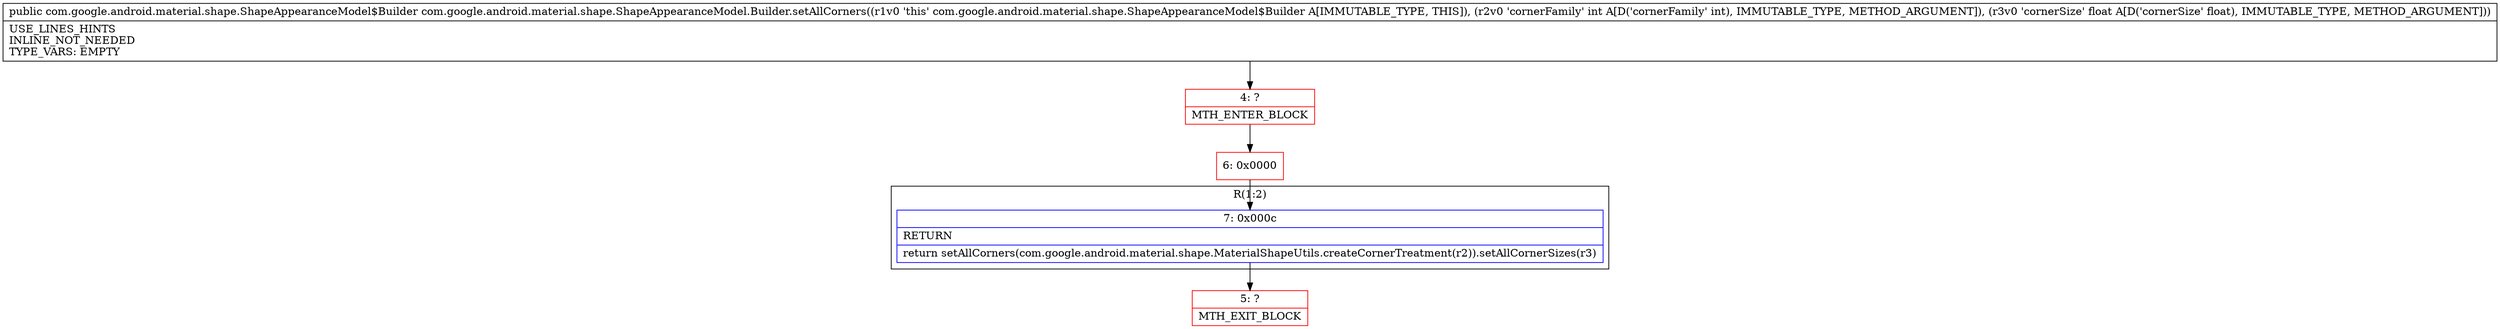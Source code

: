 digraph "CFG forcom.google.android.material.shape.ShapeAppearanceModel.Builder.setAllCorners(IF)Lcom\/google\/android\/material\/shape\/ShapeAppearanceModel$Builder;" {
subgraph cluster_Region_598670439 {
label = "R(1:2)";
node [shape=record,color=blue];
Node_7 [shape=record,label="{7\:\ 0x000c|RETURN\l|return setAllCorners(com.google.android.material.shape.MaterialShapeUtils.createCornerTreatment(r2)).setAllCornerSizes(r3)\l}"];
}
Node_4 [shape=record,color=red,label="{4\:\ ?|MTH_ENTER_BLOCK\l}"];
Node_6 [shape=record,color=red,label="{6\:\ 0x0000}"];
Node_5 [shape=record,color=red,label="{5\:\ ?|MTH_EXIT_BLOCK\l}"];
MethodNode[shape=record,label="{public com.google.android.material.shape.ShapeAppearanceModel$Builder com.google.android.material.shape.ShapeAppearanceModel.Builder.setAllCorners((r1v0 'this' com.google.android.material.shape.ShapeAppearanceModel$Builder A[IMMUTABLE_TYPE, THIS]), (r2v0 'cornerFamily' int A[D('cornerFamily' int), IMMUTABLE_TYPE, METHOD_ARGUMENT]), (r3v0 'cornerSize' float A[D('cornerSize' float), IMMUTABLE_TYPE, METHOD_ARGUMENT]))  | USE_LINES_HINTS\lINLINE_NOT_NEEDED\lTYPE_VARS: EMPTY\l}"];
MethodNode -> Node_4;Node_7 -> Node_5;
Node_4 -> Node_6;
Node_6 -> Node_7;
}

